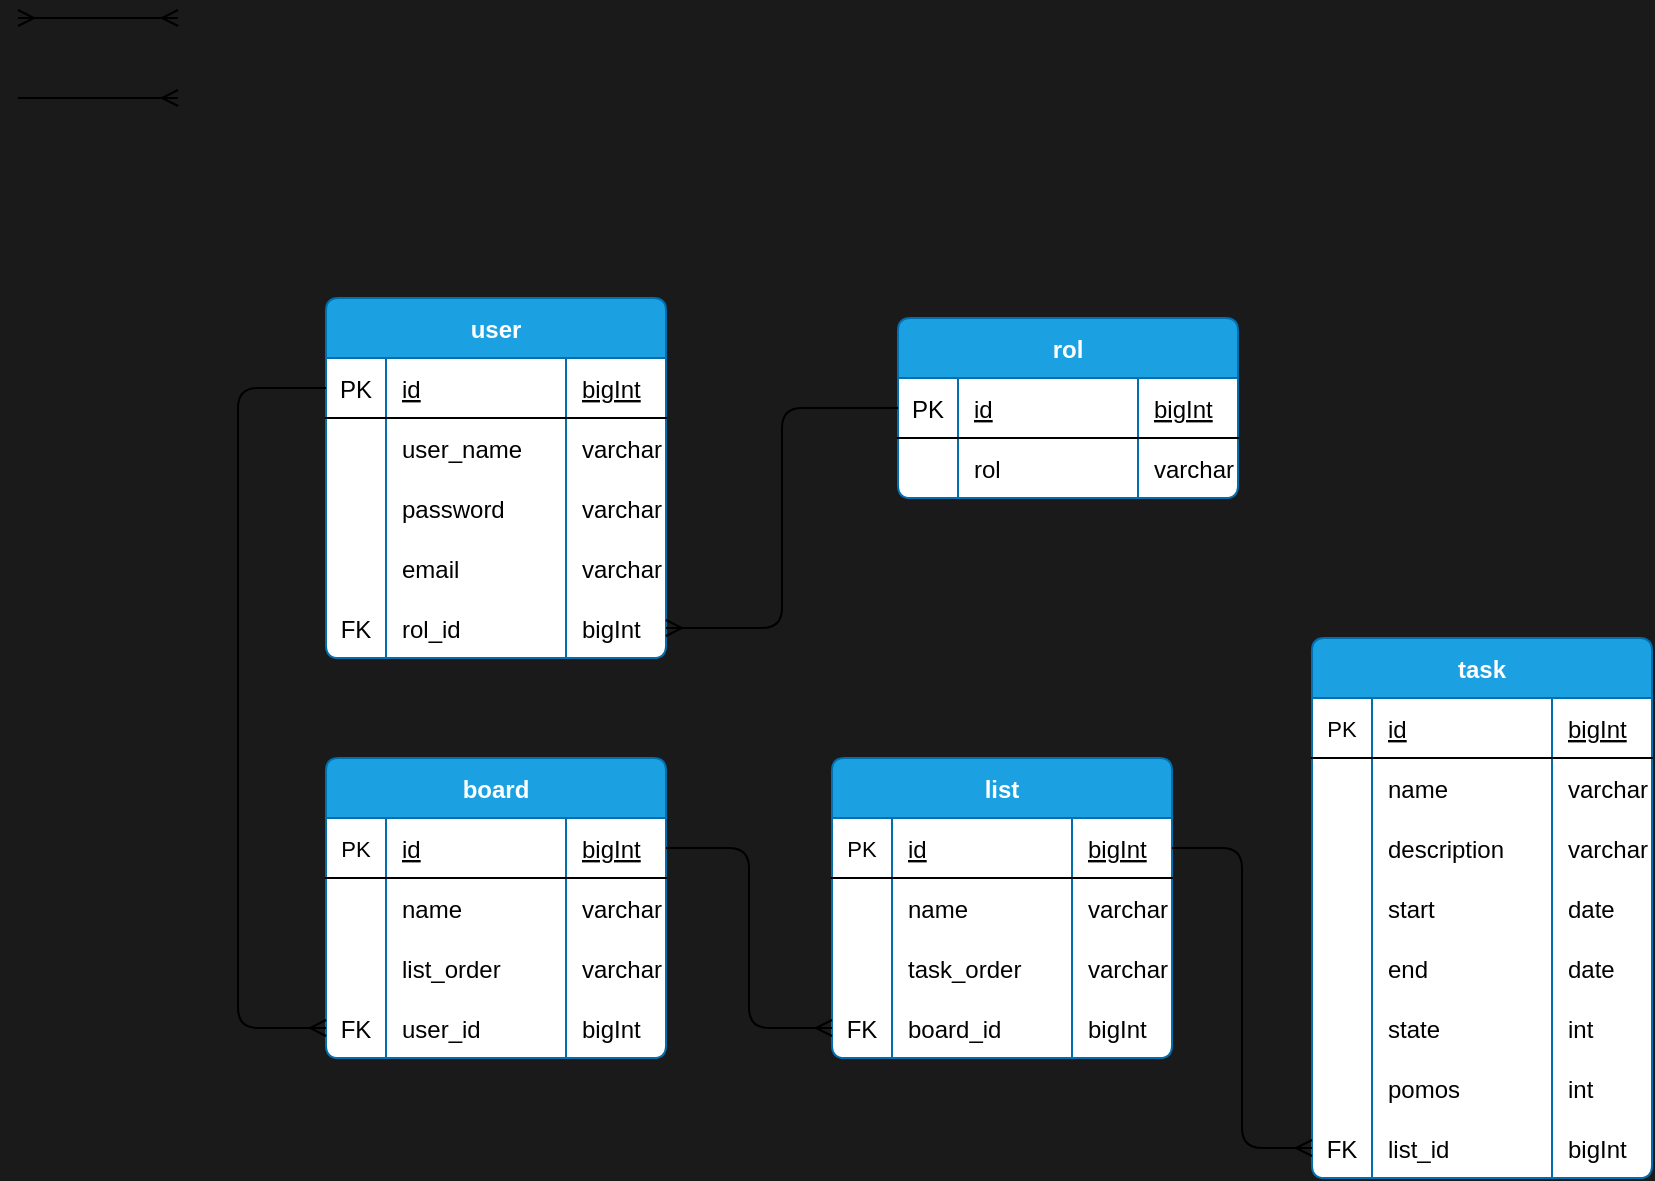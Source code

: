 <mxfile version="20.8.13" type="github">
  <diagram name="Página-1" id="iD2xZA0u_PFf4Vz4EkAc">
    <mxGraphModel dx="1534" dy="1151" grid="1" gridSize="10" guides="1" tooltips="1" connect="1" arrows="1" fold="1" page="0" pageScale="1" pageWidth="827" pageHeight="1169" background="#1A1A1A" math="0" shadow="0">
      <root>
        <mxCell id="0" />
        <mxCell id="1" parent="0" />
        <mxCell id="6-Eg_pJCPm98S6tUfH_D-1" value="user" style="shape=table;startSize=30;container=1;collapsible=1;childLayout=tableLayout;fixedRows=1;rowLines=0;fontStyle=1;align=center;resizeLast=1;rounded=1;fillColor=#1ba1e2;fontColor=#ffffff;strokeColor=#006EAF;swimlaneFillColor=default;arcSize=7;fontSize=12;" vertex="1" parent="1">
          <mxGeometry x="127" y="23" width="170" height="180" as="geometry">
            <mxRectangle x="160" y="150" width="70" height="30" as="alternateBounds" />
          </mxGeometry>
        </mxCell>
        <mxCell id="6-Eg_pJCPm98S6tUfH_D-2" value="" style="shape=tableRow;horizontal=0;startSize=0;swimlaneHead=0;swimlaneBody=0;fillColor=none;collapsible=0;dropTarget=0;points=[[0,0.5],[1,0.5]];portConstraint=eastwest;top=0;left=0;right=0;bottom=1;fontSize=12;" vertex="1" parent="6-Eg_pJCPm98S6tUfH_D-1">
          <mxGeometry y="30" width="170" height="30" as="geometry" />
        </mxCell>
        <mxCell id="6-Eg_pJCPm98S6tUfH_D-3" value="PK" style="shape=partialRectangle;connectable=0;fillColor=none;top=0;left=0;bottom=0;right=0;fontStyle=0;overflow=hidden;" vertex="1" parent="6-Eg_pJCPm98S6tUfH_D-2">
          <mxGeometry width="30" height="30" as="geometry">
            <mxRectangle width="30" height="30" as="alternateBounds" />
          </mxGeometry>
        </mxCell>
        <mxCell id="6-Eg_pJCPm98S6tUfH_D-4" value="id" style="shape=partialRectangle;connectable=0;fillColor=none;top=0;left=0;bottom=0;right=0;align=left;spacingLeft=6;fontStyle=4;overflow=hidden;" vertex="1" parent="6-Eg_pJCPm98S6tUfH_D-2">
          <mxGeometry x="30" width="90" height="30" as="geometry">
            <mxRectangle width="90" height="30" as="alternateBounds" />
          </mxGeometry>
        </mxCell>
        <mxCell id="6-Eg_pJCPm98S6tUfH_D-5" value="bigInt" style="shape=partialRectangle;connectable=0;fillColor=none;top=0;left=0;bottom=0;right=0;align=left;spacingLeft=6;fontStyle=4;overflow=hidden;fontSize=12;" vertex="1" parent="6-Eg_pJCPm98S6tUfH_D-2">
          <mxGeometry x="120" width="50" height="30" as="geometry">
            <mxRectangle width="50" height="30" as="alternateBounds" />
          </mxGeometry>
        </mxCell>
        <mxCell id="6-Eg_pJCPm98S6tUfH_D-6" value="" style="shape=tableRow;horizontal=0;startSize=0;swimlaneHead=0;swimlaneBody=0;fillColor=none;collapsible=0;dropTarget=0;points=[[0,0.5],[1,0.5]];portConstraint=eastwest;top=0;left=0;right=0;bottom=0;" vertex="1" parent="6-Eg_pJCPm98S6tUfH_D-1">
          <mxGeometry y="60" width="170" height="30" as="geometry" />
        </mxCell>
        <mxCell id="6-Eg_pJCPm98S6tUfH_D-7" value="" style="shape=partialRectangle;connectable=0;fillColor=none;top=0;left=0;bottom=0;right=0;editable=1;overflow=hidden;" vertex="1" parent="6-Eg_pJCPm98S6tUfH_D-6">
          <mxGeometry width="30" height="30" as="geometry">
            <mxRectangle width="30" height="30" as="alternateBounds" />
          </mxGeometry>
        </mxCell>
        <mxCell id="6-Eg_pJCPm98S6tUfH_D-8" value="user_name    " style="shape=partialRectangle;connectable=0;fillColor=none;top=0;left=0;bottom=0;right=0;align=left;spacingLeft=6;overflow=hidden;" vertex="1" parent="6-Eg_pJCPm98S6tUfH_D-6">
          <mxGeometry x="30" width="90" height="30" as="geometry">
            <mxRectangle width="90" height="30" as="alternateBounds" />
          </mxGeometry>
        </mxCell>
        <mxCell id="6-Eg_pJCPm98S6tUfH_D-9" value="varchar" style="shape=partialRectangle;connectable=0;fillColor=none;top=0;left=0;bottom=0;right=0;align=left;spacingLeft=6;overflow=hidden;" vertex="1" parent="6-Eg_pJCPm98S6tUfH_D-6">
          <mxGeometry x="120" width="50" height="30" as="geometry">
            <mxRectangle width="50" height="30" as="alternateBounds" />
          </mxGeometry>
        </mxCell>
        <mxCell id="6-Eg_pJCPm98S6tUfH_D-10" value="" style="shape=tableRow;horizontal=0;startSize=0;swimlaneHead=0;swimlaneBody=0;fillColor=none;collapsible=0;dropTarget=0;points=[[0,0.5],[1,0.5]];portConstraint=eastwest;top=0;left=0;right=0;bottom=0;" vertex="1" parent="6-Eg_pJCPm98S6tUfH_D-1">
          <mxGeometry y="90" width="170" height="30" as="geometry" />
        </mxCell>
        <mxCell id="6-Eg_pJCPm98S6tUfH_D-11" value="" style="shape=partialRectangle;connectable=0;fillColor=none;top=0;left=0;bottom=0;right=0;editable=1;overflow=hidden;" vertex="1" parent="6-Eg_pJCPm98S6tUfH_D-10">
          <mxGeometry width="30" height="30" as="geometry">
            <mxRectangle width="30" height="30" as="alternateBounds" />
          </mxGeometry>
        </mxCell>
        <mxCell id="6-Eg_pJCPm98S6tUfH_D-12" value="password" style="shape=partialRectangle;connectable=0;fillColor=none;top=0;left=0;bottom=0;right=0;align=left;spacingLeft=6;overflow=hidden;" vertex="1" parent="6-Eg_pJCPm98S6tUfH_D-10">
          <mxGeometry x="30" width="90" height="30" as="geometry">
            <mxRectangle width="90" height="30" as="alternateBounds" />
          </mxGeometry>
        </mxCell>
        <mxCell id="6-Eg_pJCPm98S6tUfH_D-13" value="varchar" style="shape=partialRectangle;connectable=0;fillColor=none;top=0;left=0;bottom=0;right=0;align=left;spacingLeft=6;overflow=hidden;" vertex="1" parent="6-Eg_pJCPm98S6tUfH_D-10">
          <mxGeometry x="120" width="50" height="30" as="geometry">
            <mxRectangle width="50" height="30" as="alternateBounds" />
          </mxGeometry>
        </mxCell>
        <mxCell id="6-Eg_pJCPm98S6tUfH_D-14" style="shape=tableRow;horizontal=0;startSize=0;swimlaneHead=0;swimlaneBody=0;fillColor=none;collapsible=0;dropTarget=0;points=[[0,0.5],[1,0.5]];portConstraint=eastwest;top=0;left=0;right=0;bottom=0;" vertex="1" parent="6-Eg_pJCPm98S6tUfH_D-1">
          <mxGeometry y="120" width="170" height="30" as="geometry" />
        </mxCell>
        <mxCell id="6-Eg_pJCPm98S6tUfH_D-15" style="shape=partialRectangle;connectable=0;fillColor=none;top=0;left=0;bottom=0;right=0;editable=1;overflow=hidden;" vertex="1" parent="6-Eg_pJCPm98S6tUfH_D-14">
          <mxGeometry width="30" height="30" as="geometry">
            <mxRectangle width="30" height="30" as="alternateBounds" />
          </mxGeometry>
        </mxCell>
        <mxCell id="6-Eg_pJCPm98S6tUfH_D-16" value="email        " style="shape=partialRectangle;connectable=0;fillColor=none;top=0;left=0;bottom=0;right=0;align=left;spacingLeft=6;overflow=hidden;" vertex="1" parent="6-Eg_pJCPm98S6tUfH_D-14">
          <mxGeometry x="30" width="90" height="30" as="geometry">
            <mxRectangle width="90" height="30" as="alternateBounds" />
          </mxGeometry>
        </mxCell>
        <mxCell id="6-Eg_pJCPm98S6tUfH_D-17" value="varchar" style="shape=partialRectangle;connectable=0;fillColor=none;top=0;left=0;bottom=0;right=0;align=left;spacingLeft=6;overflow=hidden;" vertex="1" parent="6-Eg_pJCPm98S6tUfH_D-14">
          <mxGeometry x="120" width="50" height="30" as="geometry">
            <mxRectangle width="50" height="30" as="alternateBounds" />
          </mxGeometry>
        </mxCell>
        <mxCell id="6-Eg_pJCPm98S6tUfH_D-18" style="shape=tableRow;horizontal=0;startSize=0;swimlaneHead=0;swimlaneBody=0;fillColor=none;collapsible=0;dropTarget=0;points=[[0,0.5],[1,0.5]];portConstraint=eastwest;top=0;left=0;right=0;bottom=0;" vertex="1" parent="6-Eg_pJCPm98S6tUfH_D-1">
          <mxGeometry y="150" width="170" height="30" as="geometry" />
        </mxCell>
        <mxCell id="6-Eg_pJCPm98S6tUfH_D-19" value="FK" style="shape=partialRectangle;connectable=0;fillColor=none;top=0;left=0;bottom=0;right=0;editable=1;overflow=hidden;" vertex="1" parent="6-Eg_pJCPm98S6tUfH_D-18">
          <mxGeometry width="30" height="30" as="geometry">
            <mxRectangle width="30" height="30" as="alternateBounds" />
          </mxGeometry>
        </mxCell>
        <mxCell id="6-Eg_pJCPm98S6tUfH_D-20" value="rol_id" style="shape=partialRectangle;connectable=0;fillColor=none;top=0;left=0;bottom=0;right=0;align=left;spacingLeft=6;overflow=hidden;" vertex="1" parent="6-Eg_pJCPm98S6tUfH_D-18">
          <mxGeometry x="30" width="90" height="30" as="geometry">
            <mxRectangle width="90" height="30" as="alternateBounds" />
          </mxGeometry>
        </mxCell>
        <mxCell id="6-Eg_pJCPm98S6tUfH_D-21" value="bigInt" style="shape=partialRectangle;connectable=0;fillColor=none;top=0;left=0;bottom=0;right=0;align=left;spacingLeft=6;overflow=hidden;" vertex="1" parent="6-Eg_pJCPm98S6tUfH_D-18">
          <mxGeometry x="120" width="50" height="30" as="geometry">
            <mxRectangle width="50" height="30" as="alternateBounds" />
          </mxGeometry>
        </mxCell>
        <mxCell id="6-Eg_pJCPm98S6tUfH_D-22" value="rol" style="shape=table;startSize=30;container=1;collapsible=1;childLayout=tableLayout;fixedRows=1;rowLines=0;fontStyle=1;align=center;resizeLast=1;rounded=1;fillColor=#1ba1e2;fontColor=#ffffff;strokeColor=#006EAF;swimlaneFillColor=default;arcSize=7;fontSize=12;" vertex="1" parent="1">
          <mxGeometry x="413" y="33" width="170" height="90" as="geometry">
            <mxRectangle x="160" y="150" width="70" height="30" as="alternateBounds" />
          </mxGeometry>
        </mxCell>
        <mxCell id="6-Eg_pJCPm98S6tUfH_D-23" value="" style="shape=tableRow;horizontal=0;startSize=0;swimlaneHead=0;swimlaneBody=0;fillColor=none;collapsible=0;dropTarget=0;points=[[0,0.5],[1,0.5]];portConstraint=eastwest;top=0;left=0;right=0;bottom=1;fontSize=12;" vertex="1" parent="6-Eg_pJCPm98S6tUfH_D-22">
          <mxGeometry y="30" width="170" height="30" as="geometry" />
        </mxCell>
        <mxCell id="6-Eg_pJCPm98S6tUfH_D-24" value="PK" style="shape=partialRectangle;connectable=0;fillColor=none;top=0;left=0;bottom=0;right=0;fontStyle=0;overflow=hidden;" vertex="1" parent="6-Eg_pJCPm98S6tUfH_D-23">
          <mxGeometry width="30" height="30" as="geometry">
            <mxRectangle width="30" height="30" as="alternateBounds" />
          </mxGeometry>
        </mxCell>
        <mxCell id="6-Eg_pJCPm98S6tUfH_D-25" value="id" style="shape=partialRectangle;connectable=0;fillColor=none;top=0;left=0;bottom=0;right=0;align=left;spacingLeft=6;fontStyle=4;overflow=hidden;" vertex="1" parent="6-Eg_pJCPm98S6tUfH_D-23">
          <mxGeometry x="30" width="90" height="30" as="geometry">
            <mxRectangle width="90" height="30" as="alternateBounds" />
          </mxGeometry>
        </mxCell>
        <mxCell id="6-Eg_pJCPm98S6tUfH_D-26" value="bigInt" style="shape=partialRectangle;connectable=0;fillColor=none;top=0;left=0;bottom=0;right=0;align=left;spacingLeft=6;fontStyle=4;overflow=hidden;fontSize=12;" vertex="1" parent="6-Eg_pJCPm98S6tUfH_D-23">
          <mxGeometry x="120" width="50" height="30" as="geometry">
            <mxRectangle width="50" height="30" as="alternateBounds" />
          </mxGeometry>
        </mxCell>
        <mxCell id="6-Eg_pJCPm98S6tUfH_D-27" value="" style="shape=tableRow;horizontal=0;startSize=0;swimlaneHead=0;swimlaneBody=0;fillColor=none;collapsible=0;dropTarget=0;points=[[0,0.5],[1,0.5]];portConstraint=eastwest;top=0;left=0;right=0;bottom=0;" vertex="1" parent="6-Eg_pJCPm98S6tUfH_D-22">
          <mxGeometry y="60" width="170" height="30" as="geometry" />
        </mxCell>
        <mxCell id="6-Eg_pJCPm98S6tUfH_D-28" value="" style="shape=partialRectangle;connectable=0;fillColor=none;top=0;left=0;bottom=0;right=0;editable=1;overflow=hidden;" vertex="1" parent="6-Eg_pJCPm98S6tUfH_D-27">
          <mxGeometry width="30" height="30" as="geometry">
            <mxRectangle width="30" height="30" as="alternateBounds" />
          </mxGeometry>
        </mxCell>
        <mxCell id="6-Eg_pJCPm98S6tUfH_D-29" value="rol" style="shape=partialRectangle;connectable=0;fillColor=none;top=0;left=0;bottom=0;right=0;align=left;spacingLeft=6;overflow=hidden;" vertex="1" parent="6-Eg_pJCPm98S6tUfH_D-27">
          <mxGeometry x="30" width="90" height="30" as="geometry">
            <mxRectangle width="90" height="30" as="alternateBounds" />
          </mxGeometry>
        </mxCell>
        <mxCell id="6-Eg_pJCPm98S6tUfH_D-30" value="varchar" style="shape=partialRectangle;connectable=0;fillColor=none;top=0;left=0;bottom=0;right=0;align=left;spacingLeft=6;overflow=hidden;" vertex="1" parent="6-Eg_pJCPm98S6tUfH_D-27">
          <mxGeometry x="120" width="50" height="30" as="geometry">
            <mxRectangle width="50" height="30" as="alternateBounds" />
          </mxGeometry>
        </mxCell>
        <mxCell id="6-Eg_pJCPm98S6tUfH_D-31" value="" style="fontSize=12;html=1;endArrow=ERmany;edgeStyle=orthogonalEdgeStyle;rounded=1;" edge="1" parent="1">
          <mxGeometry width="100" height="100" relative="1" as="geometry">
            <mxPoint x="-27" y="-77" as="sourcePoint" />
            <mxPoint x="53" y="-77" as="targetPoint" />
          </mxGeometry>
        </mxCell>
        <mxCell id="6-Eg_pJCPm98S6tUfH_D-32" value="" style="edgeStyle=orthogonalEdgeStyle;fontSize=12;html=1;endArrow=ERmany;startArrow=ERmany;rounded=1;" edge="1" parent="1">
          <mxGeometry width="100" height="100" relative="1" as="geometry">
            <mxPoint x="-27" y="-117" as="sourcePoint" />
            <mxPoint x="53" y="-117" as="targetPoint" />
          </mxGeometry>
        </mxCell>
        <mxCell id="6-Eg_pJCPm98S6tUfH_D-33" value="" style="fontSize=12;html=1;endArrow=ERmany;rounded=1;edgeStyle=orthogonalEdgeStyle;entryX=1;entryY=0.5;entryDx=0;entryDy=0;exitX=0;exitY=0.5;exitDx=0;exitDy=0;" edge="1" parent="1" source="6-Eg_pJCPm98S6tUfH_D-23" target="6-Eg_pJCPm98S6tUfH_D-18">
          <mxGeometry width="100" height="100" relative="1" as="geometry">
            <mxPoint x="357" y="253" as="sourcePoint" />
            <mxPoint x="437" y="173" as="targetPoint" />
          </mxGeometry>
        </mxCell>
        <mxCell id="6-Eg_pJCPm98S6tUfH_D-34" value="board" style="shape=table;startSize=30;container=1;collapsible=1;childLayout=tableLayout;fixedRows=1;rowLines=0;fontStyle=1;align=center;resizeLast=1;rounded=1;fillColor=#1ba1e2;fontColor=#ffffff;strokeColor=#006EAF;swimlaneFillColor=default;arcSize=7;fontSize=12;" vertex="1" parent="1">
          <mxGeometry x="127" y="253" width="170" height="150" as="geometry">
            <mxRectangle x="160" y="150" width="70" height="30" as="alternateBounds" />
          </mxGeometry>
        </mxCell>
        <mxCell id="6-Eg_pJCPm98S6tUfH_D-35" value="" style="shape=tableRow;horizontal=0;startSize=0;swimlaneHead=0;swimlaneBody=0;fillColor=none;collapsible=0;dropTarget=0;points=[[0,0.5],[1,0.5]];portConstraint=eastwest;top=0;left=0;right=0;bottom=1;fontSize=12;" vertex="1" parent="6-Eg_pJCPm98S6tUfH_D-34">
          <mxGeometry y="30" width="170" height="30" as="geometry" />
        </mxCell>
        <mxCell id="6-Eg_pJCPm98S6tUfH_D-36" value="PK" style="shape=partialRectangle;connectable=0;fillColor=none;top=0;left=0;bottom=0;right=0;fontStyle=0;overflow=hidden;fontSize=11;" vertex="1" parent="6-Eg_pJCPm98S6tUfH_D-35">
          <mxGeometry width="30" height="30" as="geometry">
            <mxRectangle width="30" height="30" as="alternateBounds" />
          </mxGeometry>
        </mxCell>
        <mxCell id="6-Eg_pJCPm98S6tUfH_D-37" value="id" style="shape=partialRectangle;connectable=0;fillColor=none;top=0;left=0;bottom=0;right=0;align=left;spacingLeft=6;fontStyle=4;overflow=hidden;" vertex="1" parent="6-Eg_pJCPm98S6tUfH_D-35">
          <mxGeometry x="30" width="90" height="30" as="geometry">
            <mxRectangle width="90" height="30" as="alternateBounds" />
          </mxGeometry>
        </mxCell>
        <mxCell id="6-Eg_pJCPm98S6tUfH_D-38" value="bigInt" style="shape=partialRectangle;connectable=0;fillColor=none;top=0;left=0;bottom=0;right=0;align=left;spacingLeft=6;fontStyle=4;overflow=hidden;fontSize=12;" vertex="1" parent="6-Eg_pJCPm98S6tUfH_D-35">
          <mxGeometry x="120" width="50" height="30" as="geometry">
            <mxRectangle width="50" height="30" as="alternateBounds" />
          </mxGeometry>
        </mxCell>
        <mxCell id="6-Eg_pJCPm98S6tUfH_D-39" value="" style="shape=tableRow;horizontal=0;startSize=0;swimlaneHead=0;swimlaneBody=0;fillColor=none;collapsible=0;dropTarget=0;points=[[0,0.5],[1,0.5]];portConstraint=eastwest;top=0;left=0;right=0;bottom=0;" vertex="1" parent="6-Eg_pJCPm98S6tUfH_D-34">
          <mxGeometry y="60" width="170" height="30" as="geometry" />
        </mxCell>
        <mxCell id="6-Eg_pJCPm98S6tUfH_D-40" value="" style="shape=partialRectangle;connectable=0;fillColor=none;top=0;left=0;bottom=0;right=0;editable=1;overflow=hidden;" vertex="1" parent="6-Eg_pJCPm98S6tUfH_D-39">
          <mxGeometry width="30" height="30" as="geometry">
            <mxRectangle width="30" height="30" as="alternateBounds" />
          </mxGeometry>
        </mxCell>
        <mxCell id="6-Eg_pJCPm98S6tUfH_D-41" value="name    " style="shape=partialRectangle;connectable=0;fillColor=none;top=0;left=0;bottom=0;right=0;align=left;spacingLeft=6;overflow=hidden;" vertex="1" parent="6-Eg_pJCPm98S6tUfH_D-39">
          <mxGeometry x="30" width="90" height="30" as="geometry">
            <mxRectangle width="90" height="30" as="alternateBounds" />
          </mxGeometry>
        </mxCell>
        <mxCell id="6-Eg_pJCPm98S6tUfH_D-42" value="varchar" style="shape=partialRectangle;connectable=0;fillColor=none;top=0;left=0;bottom=0;right=0;align=left;spacingLeft=6;overflow=hidden;" vertex="1" parent="6-Eg_pJCPm98S6tUfH_D-39">
          <mxGeometry x="120" width="50" height="30" as="geometry">
            <mxRectangle width="50" height="30" as="alternateBounds" />
          </mxGeometry>
        </mxCell>
        <mxCell id="6-Eg_pJCPm98S6tUfH_D-43" value="" style="shape=tableRow;horizontal=0;startSize=0;swimlaneHead=0;swimlaneBody=0;fillColor=none;collapsible=0;dropTarget=0;points=[[0,0.5],[1,0.5]];portConstraint=eastwest;top=0;left=0;right=0;bottom=0;" vertex="1" parent="6-Eg_pJCPm98S6tUfH_D-34">
          <mxGeometry y="90" width="170" height="30" as="geometry" />
        </mxCell>
        <mxCell id="6-Eg_pJCPm98S6tUfH_D-44" value="" style="shape=partialRectangle;connectable=0;fillColor=none;top=0;left=0;bottom=0;right=0;editable=1;overflow=hidden;" vertex="1" parent="6-Eg_pJCPm98S6tUfH_D-43">
          <mxGeometry width="30" height="30" as="geometry">
            <mxRectangle width="30" height="30" as="alternateBounds" />
          </mxGeometry>
        </mxCell>
        <mxCell id="6-Eg_pJCPm98S6tUfH_D-45" value="list_order" style="shape=partialRectangle;connectable=0;fillColor=none;top=0;left=0;bottom=0;right=0;align=left;spacingLeft=6;overflow=hidden;" vertex="1" parent="6-Eg_pJCPm98S6tUfH_D-43">
          <mxGeometry x="30" width="90" height="30" as="geometry">
            <mxRectangle width="90" height="30" as="alternateBounds" />
          </mxGeometry>
        </mxCell>
        <mxCell id="6-Eg_pJCPm98S6tUfH_D-46" value="varchar" style="shape=partialRectangle;connectable=0;fillColor=none;top=0;left=0;bottom=0;right=0;align=left;spacingLeft=6;overflow=hidden;" vertex="1" parent="6-Eg_pJCPm98S6tUfH_D-43">
          <mxGeometry x="120" width="50" height="30" as="geometry">
            <mxRectangle width="50" height="30" as="alternateBounds" />
          </mxGeometry>
        </mxCell>
        <mxCell id="6-Eg_pJCPm98S6tUfH_D-47" style="shape=tableRow;horizontal=0;startSize=0;swimlaneHead=0;swimlaneBody=0;fillColor=none;collapsible=0;dropTarget=0;points=[[0,0.5],[1,0.5]];portConstraint=eastwest;top=0;left=0;right=0;bottom=0;" vertex="1" parent="6-Eg_pJCPm98S6tUfH_D-34">
          <mxGeometry y="120" width="170" height="30" as="geometry" />
        </mxCell>
        <mxCell id="6-Eg_pJCPm98S6tUfH_D-48" value="FK" style="shape=partialRectangle;connectable=0;fillColor=none;top=0;left=0;bottom=0;right=0;editable=1;overflow=hidden;" vertex="1" parent="6-Eg_pJCPm98S6tUfH_D-47">
          <mxGeometry width="30" height="30" as="geometry">
            <mxRectangle width="30" height="30" as="alternateBounds" />
          </mxGeometry>
        </mxCell>
        <mxCell id="6-Eg_pJCPm98S6tUfH_D-49" value="user_id" style="shape=partialRectangle;connectable=0;fillColor=none;top=0;left=0;bottom=0;right=0;align=left;spacingLeft=6;overflow=hidden;" vertex="1" parent="6-Eg_pJCPm98S6tUfH_D-47">
          <mxGeometry x="30" width="90" height="30" as="geometry">
            <mxRectangle width="90" height="30" as="alternateBounds" />
          </mxGeometry>
        </mxCell>
        <mxCell id="6-Eg_pJCPm98S6tUfH_D-50" value="bigInt" style="shape=partialRectangle;connectable=0;fillColor=none;top=0;left=0;bottom=0;right=0;align=left;spacingLeft=6;overflow=hidden;" vertex="1" parent="6-Eg_pJCPm98S6tUfH_D-47">
          <mxGeometry x="120" width="50" height="30" as="geometry">
            <mxRectangle width="50" height="30" as="alternateBounds" />
          </mxGeometry>
        </mxCell>
        <mxCell id="6-Eg_pJCPm98S6tUfH_D-51" value="" style="fontSize=12;html=1;endArrow=ERmany;rounded=1;edgeStyle=orthogonalEdgeStyle;entryX=0;entryY=0.5;entryDx=0;entryDy=0;exitX=0;exitY=0.5;exitDx=0;exitDy=0;" edge="1" parent="1" source="6-Eg_pJCPm98S6tUfH_D-2" target="6-Eg_pJCPm98S6tUfH_D-47">
          <mxGeometry width="100" height="100" relative="1" as="geometry">
            <mxPoint x="453" y="273" as="sourcePoint" />
            <mxPoint x="353" y="383" as="targetPoint" />
            <Array as="points">
              <mxPoint x="83" y="68" />
              <mxPoint x="83" y="388" />
            </Array>
          </mxGeometry>
        </mxCell>
        <mxCell id="6-Eg_pJCPm98S6tUfH_D-61" value="list" style="shape=table;startSize=30;container=1;collapsible=1;childLayout=tableLayout;fixedRows=1;rowLines=0;fontStyle=1;align=center;resizeLast=1;rounded=1;fillColor=#1ba1e2;fontColor=#ffffff;strokeColor=#006EAF;swimlaneFillColor=default;arcSize=7;fontSize=12;" vertex="1" parent="1">
          <mxGeometry x="380" y="253" width="170" height="150" as="geometry">
            <mxRectangle x="160" y="150" width="70" height="30" as="alternateBounds" />
          </mxGeometry>
        </mxCell>
        <mxCell id="6-Eg_pJCPm98S6tUfH_D-62" value="" style="shape=tableRow;horizontal=0;startSize=0;swimlaneHead=0;swimlaneBody=0;fillColor=none;collapsible=0;dropTarget=0;points=[[0,0.5],[1,0.5]];portConstraint=eastwest;top=0;left=0;right=0;bottom=1;fontSize=12;" vertex="1" parent="6-Eg_pJCPm98S6tUfH_D-61">
          <mxGeometry y="30" width="170" height="30" as="geometry" />
        </mxCell>
        <mxCell id="6-Eg_pJCPm98S6tUfH_D-63" value="PK" style="shape=partialRectangle;connectable=0;fillColor=none;top=0;left=0;bottom=0;right=0;fontStyle=0;overflow=hidden;fontSize=11;" vertex="1" parent="6-Eg_pJCPm98S6tUfH_D-62">
          <mxGeometry width="30" height="30" as="geometry">
            <mxRectangle width="30" height="30" as="alternateBounds" />
          </mxGeometry>
        </mxCell>
        <mxCell id="6-Eg_pJCPm98S6tUfH_D-64" value="id" style="shape=partialRectangle;connectable=0;fillColor=none;top=0;left=0;bottom=0;right=0;align=left;spacingLeft=6;fontStyle=4;overflow=hidden;" vertex="1" parent="6-Eg_pJCPm98S6tUfH_D-62">
          <mxGeometry x="30" width="90" height="30" as="geometry">
            <mxRectangle width="90" height="30" as="alternateBounds" />
          </mxGeometry>
        </mxCell>
        <mxCell id="6-Eg_pJCPm98S6tUfH_D-65" value="bigInt" style="shape=partialRectangle;connectable=0;fillColor=none;top=0;left=0;bottom=0;right=0;align=left;spacingLeft=6;fontStyle=4;overflow=hidden;fontSize=12;" vertex="1" parent="6-Eg_pJCPm98S6tUfH_D-62">
          <mxGeometry x="120" width="50" height="30" as="geometry">
            <mxRectangle width="50" height="30" as="alternateBounds" />
          </mxGeometry>
        </mxCell>
        <mxCell id="6-Eg_pJCPm98S6tUfH_D-66" value="" style="shape=tableRow;horizontal=0;startSize=0;swimlaneHead=0;swimlaneBody=0;fillColor=none;collapsible=0;dropTarget=0;points=[[0,0.5],[1,0.5]];portConstraint=eastwest;top=0;left=0;right=0;bottom=0;" vertex="1" parent="6-Eg_pJCPm98S6tUfH_D-61">
          <mxGeometry y="60" width="170" height="30" as="geometry" />
        </mxCell>
        <mxCell id="6-Eg_pJCPm98S6tUfH_D-67" value="" style="shape=partialRectangle;connectable=0;fillColor=none;top=0;left=0;bottom=0;right=0;editable=1;overflow=hidden;" vertex="1" parent="6-Eg_pJCPm98S6tUfH_D-66">
          <mxGeometry width="30" height="30" as="geometry">
            <mxRectangle width="30" height="30" as="alternateBounds" />
          </mxGeometry>
        </mxCell>
        <mxCell id="6-Eg_pJCPm98S6tUfH_D-68" value="name    " style="shape=partialRectangle;connectable=0;fillColor=none;top=0;left=0;bottom=0;right=0;align=left;spacingLeft=6;overflow=hidden;" vertex="1" parent="6-Eg_pJCPm98S6tUfH_D-66">
          <mxGeometry x="30" width="90" height="30" as="geometry">
            <mxRectangle width="90" height="30" as="alternateBounds" />
          </mxGeometry>
        </mxCell>
        <mxCell id="6-Eg_pJCPm98S6tUfH_D-69" value="varchar" style="shape=partialRectangle;connectable=0;fillColor=none;top=0;left=0;bottom=0;right=0;align=left;spacingLeft=6;overflow=hidden;" vertex="1" parent="6-Eg_pJCPm98S6tUfH_D-66">
          <mxGeometry x="120" width="50" height="30" as="geometry">
            <mxRectangle width="50" height="30" as="alternateBounds" />
          </mxGeometry>
        </mxCell>
        <mxCell id="6-Eg_pJCPm98S6tUfH_D-70" value="" style="shape=tableRow;horizontal=0;startSize=0;swimlaneHead=0;swimlaneBody=0;fillColor=none;collapsible=0;dropTarget=0;points=[[0,0.5],[1,0.5]];portConstraint=eastwest;top=0;left=0;right=0;bottom=0;" vertex="1" parent="6-Eg_pJCPm98S6tUfH_D-61">
          <mxGeometry y="90" width="170" height="30" as="geometry" />
        </mxCell>
        <mxCell id="6-Eg_pJCPm98S6tUfH_D-71" value="" style="shape=partialRectangle;connectable=0;fillColor=none;top=0;left=0;bottom=0;right=0;editable=1;overflow=hidden;" vertex="1" parent="6-Eg_pJCPm98S6tUfH_D-70">
          <mxGeometry width="30" height="30" as="geometry">
            <mxRectangle width="30" height="30" as="alternateBounds" />
          </mxGeometry>
        </mxCell>
        <mxCell id="6-Eg_pJCPm98S6tUfH_D-72" value="task_order" style="shape=partialRectangle;connectable=0;fillColor=none;top=0;left=0;bottom=0;right=0;align=left;spacingLeft=6;overflow=hidden;" vertex="1" parent="6-Eg_pJCPm98S6tUfH_D-70">
          <mxGeometry x="30" width="90" height="30" as="geometry">
            <mxRectangle width="90" height="30" as="alternateBounds" />
          </mxGeometry>
        </mxCell>
        <mxCell id="6-Eg_pJCPm98S6tUfH_D-73" value="varchar" style="shape=partialRectangle;connectable=0;fillColor=none;top=0;left=0;bottom=0;right=0;align=left;spacingLeft=6;overflow=hidden;" vertex="1" parent="6-Eg_pJCPm98S6tUfH_D-70">
          <mxGeometry x="120" width="50" height="30" as="geometry">
            <mxRectangle width="50" height="30" as="alternateBounds" />
          </mxGeometry>
        </mxCell>
        <mxCell id="6-Eg_pJCPm98S6tUfH_D-74" style="shape=tableRow;horizontal=0;startSize=0;swimlaneHead=0;swimlaneBody=0;fillColor=none;collapsible=0;dropTarget=0;points=[[0,0.5],[1,0.5]];portConstraint=eastwest;top=0;left=0;right=0;bottom=0;" vertex="1" parent="6-Eg_pJCPm98S6tUfH_D-61">
          <mxGeometry y="120" width="170" height="30" as="geometry" />
        </mxCell>
        <mxCell id="6-Eg_pJCPm98S6tUfH_D-75" value="FK" style="shape=partialRectangle;connectable=0;fillColor=none;top=0;left=0;bottom=0;right=0;editable=1;overflow=hidden;" vertex="1" parent="6-Eg_pJCPm98S6tUfH_D-74">
          <mxGeometry width="30" height="30" as="geometry">
            <mxRectangle width="30" height="30" as="alternateBounds" />
          </mxGeometry>
        </mxCell>
        <mxCell id="6-Eg_pJCPm98S6tUfH_D-76" value="board_id" style="shape=partialRectangle;connectable=0;fillColor=none;top=0;left=0;bottom=0;right=0;align=left;spacingLeft=6;overflow=hidden;" vertex="1" parent="6-Eg_pJCPm98S6tUfH_D-74">
          <mxGeometry x="30" width="90" height="30" as="geometry">
            <mxRectangle width="90" height="30" as="alternateBounds" />
          </mxGeometry>
        </mxCell>
        <mxCell id="6-Eg_pJCPm98S6tUfH_D-77" value="bigInt" style="shape=partialRectangle;connectable=0;fillColor=none;top=0;left=0;bottom=0;right=0;align=left;spacingLeft=6;overflow=hidden;" vertex="1" parent="6-Eg_pJCPm98S6tUfH_D-74">
          <mxGeometry x="120" width="50" height="30" as="geometry">
            <mxRectangle width="50" height="30" as="alternateBounds" />
          </mxGeometry>
        </mxCell>
        <mxCell id="6-Eg_pJCPm98S6tUfH_D-105" value="" style="fontSize=12;html=1;endArrow=ERmany;rounded=1;edgeStyle=orthogonalEdgeStyle;entryX=0;entryY=0.5;entryDx=0;entryDy=0;exitX=1;exitY=0.5;exitDx=0;exitDy=0;" edge="1" parent="1" source="6-Eg_pJCPm98S6tUfH_D-35" target="6-Eg_pJCPm98S6tUfH_D-74">
          <mxGeometry width="100" height="100" relative="1" as="geometry">
            <mxPoint x="456" y="440" as="sourcePoint" />
            <mxPoint x="340" y="550" as="targetPoint" />
          </mxGeometry>
        </mxCell>
        <mxCell id="6-Eg_pJCPm98S6tUfH_D-106" value="task" style="shape=table;startSize=30;container=1;collapsible=1;childLayout=tableLayout;fixedRows=1;rowLines=0;fontStyle=1;align=center;resizeLast=1;rounded=1;fillColor=#1ba1e2;fontColor=#ffffff;strokeColor=#006EAF;swimlaneFillColor=default;arcSize=7;fontSize=12;" vertex="1" parent="1">
          <mxGeometry x="620" y="193" width="170" height="270" as="geometry">
            <mxRectangle x="160" y="150" width="70" height="30" as="alternateBounds" />
          </mxGeometry>
        </mxCell>
        <mxCell id="6-Eg_pJCPm98S6tUfH_D-107" value="" style="shape=tableRow;horizontal=0;startSize=0;swimlaneHead=0;swimlaneBody=0;fillColor=none;collapsible=0;dropTarget=0;points=[[0,0.5],[1,0.5]];portConstraint=eastwest;top=0;left=0;right=0;bottom=1;fontSize=12;" vertex="1" parent="6-Eg_pJCPm98S6tUfH_D-106">
          <mxGeometry y="30" width="170" height="30" as="geometry" />
        </mxCell>
        <mxCell id="6-Eg_pJCPm98S6tUfH_D-108" value="PK" style="shape=partialRectangle;connectable=0;fillColor=none;top=0;left=0;bottom=0;right=0;fontStyle=0;overflow=hidden;fontSize=11;" vertex="1" parent="6-Eg_pJCPm98S6tUfH_D-107">
          <mxGeometry width="30" height="30" as="geometry">
            <mxRectangle width="30" height="30" as="alternateBounds" />
          </mxGeometry>
        </mxCell>
        <mxCell id="6-Eg_pJCPm98S6tUfH_D-109" value="id" style="shape=partialRectangle;connectable=0;fillColor=none;top=0;left=0;bottom=0;right=0;align=left;spacingLeft=6;fontStyle=4;overflow=hidden;" vertex="1" parent="6-Eg_pJCPm98S6tUfH_D-107">
          <mxGeometry x="30" width="90" height="30" as="geometry">
            <mxRectangle width="90" height="30" as="alternateBounds" />
          </mxGeometry>
        </mxCell>
        <mxCell id="6-Eg_pJCPm98S6tUfH_D-110" value="bigInt" style="shape=partialRectangle;connectable=0;fillColor=none;top=0;left=0;bottom=0;right=0;align=left;spacingLeft=6;fontStyle=4;overflow=hidden;fontSize=12;" vertex="1" parent="6-Eg_pJCPm98S6tUfH_D-107">
          <mxGeometry x="120" width="50" height="30" as="geometry">
            <mxRectangle width="50" height="30" as="alternateBounds" />
          </mxGeometry>
        </mxCell>
        <mxCell id="6-Eg_pJCPm98S6tUfH_D-111" value="" style="shape=tableRow;horizontal=0;startSize=0;swimlaneHead=0;swimlaneBody=0;fillColor=none;collapsible=0;dropTarget=0;points=[[0,0.5],[1,0.5]];portConstraint=eastwest;top=0;left=0;right=0;bottom=0;" vertex="1" parent="6-Eg_pJCPm98S6tUfH_D-106">
          <mxGeometry y="60" width="170" height="30" as="geometry" />
        </mxCell>
        <mxCell id="6-Eg_pJCPm98S6tUfH_D-112" value="" style="shape=partialRectangle;connectable=0;fillColor=none;top=0;left=0;bottom=0;right=0;editable=1;overflow=hidden;" vertex="1" parent="6-Eg_pJCPm98S6tUfH_D-111">
          <mxGeometry width="30" height="30" as="geometry">
            <mxRectangle width="30" height="30" as="alternateBounds" />
          </mxGeometry>
        </mxCell>
        <mxCell id="6-Eg_pJCPm98S6tUfH_D-113" value="name    " style="shape=partialRectangle;connectable=0;fillColor=none;top=0;left=0;bottom=0;right=0;align=left;spacingLeft=6;overflow=hidden;" vertex="1" parent="6-Eg_pJCPm98S6tUfH_D-111">
          <mxGeometry x="30" width="90" height="30" as="geometry">
            <mxRectangle width="90" height="30" as="alternateBounds" />
          </mxGeometry>
        </mxCell>
        <mxCell id="6-Eg_pJCPm98S6tUfH_D-114" value="varchar" style="shape=partialRectangle;connectable=0;fillColor=none;top=0;left=0;bottom=0;right=0;align=left;spacingLeft=6;overflow=hidden;" vertex="1" parent="6-Eg_pJCPm98S6tUfH_D-111">
          <mxGeometry x="120" width="50" height="30" as="geometry">
            <mxRectangle width="50" height="30" as="alternateBounds" />
          </mxGeometry>
        </mxCell>
        <mxCell id="6-Eg_pJCPm98S6tUfH_D-115" value="" style="shape=tableRow;horizontal=0;startSize=0;swimlaneHead=0;swimlaneBody=0;fillColor=none;collapsible=0;dropTarget=0;points=[[0,0.5],[1,0.5]];portConstraint=eastwest;top=0;left=0;right=0;bottom=0;" vertex="1" parent="6-Eg_pJCPm98S6tUfH_D-106">
          <mxGeometry y="90" width="170" height="30" as="geometry" />
        </mxCell>
        <mxCell id="6-Eg_pJCPm98S6tUfH_D-116" value="" style="shape=partialRectangle;connectable=0;fillColor=none;top=0;left=0;bottom=0;right=0;editable=1;overflow=hidden;" vertex="1" parent="6-Eg_pJCPm98S6tUfH_D-115">
          <mxGeometry width="30" height="30" as="geometry">
            <mxRectangle width="30" height="30" as="alternateBounds" />
          </mxGeometry>
        </mxCell>
        <mxCell id="6-Eg_pJCPm98S6tUfH_D-117" value="description" style="shape=partialRectangle;connectable=0;fillColor=none;top=0;left=0;bottom=0;right=0;align=left;spacingLeft=6;overflow=hidden;" vertex="1" parent="6-Eg_pJCPm98S6tUfH_D-115">
          <mxGeometry x="30" width="90" height="30" as="geometry">
            <mxRectangle width="90" height="30" as="alternateBounds" />
          </mxGeometry>
        </mxCell>
        <mxCell id="6-Eg_pJCPm98S6tUfH_D-118" value="varchar" style="shape=partialRectangle;connectable=0;fillColor=none;top=0;left=0;bottom=0;right=0;align=left;spacingLeft=6;overflow=hidden;" vertex="1" parent="6-Eg_pJCPm98S6tUfH_D-115">
          <mxGeometry x="120" width="50" height="30" as="geometry">
            <mxRectangle width="50" height="30" as="alternateBounds" />
          </mxGeometry>
        </mxCell>
        <mxCell id="6-Eg_pJCPm98S6tUfH_D-123" style="shape=tableRow;horizontal=0;startSize=0;swimlaneHead=0;swimlaneBody=0;fillColor=none;collapsible=0;dropTarget=0;points=[[0,0.5],[1,0.5]];portConstraint=eastwest;top=0;left=0;right=0;bottom=0;" vertex="1" parent="6-Eg_pJCPm98S6tUfH_D-106">
          <mxGeometry y="120" width="170" height="30" as="geometry" />
        </mxCell>
        <mxCell id="6-Eg_pJCPm98S6tUfH_D-124" style="shape=partialRectangle;connectable=0;fillColor=none;top=0;left=0;bottom=0;right=0;editable=1;overflow=hidden;" vertex="1" parent="6-Eg_pJCPm98S6tUfH_D-123">
          <mxGeometry width="30" height="30" as="geometry">
            <mxRectangle width="30" height="30" as="alternateBounds" />
          </mxGeometry>
        </mxCell>
        <mxCell id="6-Eg_pJCPm98S6tUfH_D-125" value="start" style="shape=partialRectangle;connectable=0;fillColor=none;top=0;left=0;bottom=0;right=0;align=left;spacingLeft=6;overflow=hidden;" vertex="1" parent="6-Eg_pJCPm98S6tUfH_D-123">
          <mxGeometry x="30" width="90" height="30" as="geometry">
            <mxRectangle width="90" height="30" as="alternateBounds" />
          </mxGeometry>
        </mxCell>
        <mxCell id="6-Eg_pJCPm98S6tUfH_D-126" value="date" style="shape=partialRectangle;connectable=0;fillColor=none;top=0;left=0;bottom=0;right=0;align=left;spacingLeft=6;overflow=hidden;" vertex="1" parent="6-Eg_pJCPm98S6tUfH_D-123">
          <mxGeometry x="120" width="50" height="30" as="geometry">
            <mxRectangle width="50" height="30" as="alternateBounds" />
          </mxGeometry>
        </mxCell>
        <mxCell id="6-Eg_pJCPm98S6tUfH_D-127" style="shape=tableRow;horizontal=0;startSize=0;swimlaneHead=0;swimlaneBody=0;fillColor=none;collapsible=0;dropTarget=0;points=[[0,0.5],[1,0.5]];portConstraint=eastwest;top=0;left=0;right=0;bottom=0;" vertex="1" parent="6-Eg_pJCPm98S6tUfH_D-106">
          <mxGeometry y="150" width="170" height="30" as="geometry" />
        </mxCell>
        <mxCell id="6-Eg_pJCPm98S6tUfH_D-128" style="shape=partialRectangle;connectable=0;fillColor=none;top=0;left=0;bottom=0;right=0;editable=1;overflow=hidden;" vertex="1" parent="6-Eg_pJCPm98S6tUfH_D-127">
          <mxGeometry width="30" height="30" as="geometry">
            <mxRectangle width="30" height="30" as="alternateBounds" />
          </mxGeometry>
        </mxCell>
        <mxCell id="6-Eg_pJCPm98S6tUfH_D-129" value="end" style="shape=partialRectangle;connectable=0;fillColor=none;top=0;left=0;bottom=0;right=0;align=left;spacingLeft=6;overflow=hidden;" vertex="1" parent="6-Eg_pJCPm98S6tUfH_D-127">
          <mxGeometry x="30" width="90" height="30" as="geometry">
            <mxRectangle width="90" height="30" as="alternateBounds" />
          </mxGeometry>
        </mxCell>
        <mxCell id="6-Eg_pJCPm98S6tUfH_D-130" value="date" style="shape=partialRectangle;connectable=0;fillColor=none;top=0;left=0;bottom=0;right=0;align=left;spacingLeft=6;overflow=hidden;" vertex="1" parent="6-Eg_pJCPm98S6tUfH_D-127">
          <mxGeometry x="120" width="50" height="30" as="geometry">
            <mxRectangle width="50" height="30" as="alternateBounds" />
          </mxGeometry>
        </mxCell>
        <mxCell id="6-Eg_pJCPm98S6tUfH_D-131" style="shape=tableRow;horizontal=0;startSize=0;swimlaneHead=0;swimlaneBody=0;fillColor=none;collapsible=0;dropTarget=0;points=[[0,0.5],[1,0.5]];portConstraint=eastwest;top=0;left=0;right=0;bottom=0;" vertex="1" parent="6-Eg_pJCPm98S6tUfH_D-106">
          <mxGeometry y="180" width="170" height="30" as="geometry" />
        </mxCell>
        <mxCell id="6-Eg_pJCPm98S6tUfH_D-132" style="shape=partialRectangle;connectable=0;fillColor=none;top=0;left=0;bottom=0;right=0;editable=1;overflow=hidden;" vertex="1" parent="6-Eg_pJCPm98S6tUfH_D-131">
          <mxGeometry width="30" height="30" as="geometry">
            <mxRectangle width="30" height="30" as="alternateBounds" />
          </mxGeometry>
        </mxCell>
        <mxCell id="6-Eg_pJCPm98S6tUfH_D-133" value="state" style="shape=partialRectangle;connectable=0;fillColor=none;top=0;left=0;bottom=0;right=0;align=left;spacingLeft=6;overflow=hidden;" vertex="1" parent="6-Eg_pJCPm98S6tUfH_D-131">
          <mxGeometry x="30" width="90" height="30" as="geometry">
            <mxRectangle width="90" height="30" as="alternateBounds" />
          </mxGeometry>
        </mxCell>
        <mxCell id="6-Eg_pJCPm98S6tUfH_D-134" value="int" style="shape=partialRectangle;connectable=0;fillColor=none;top=0;left=0;bottom=0;right=0;align=left;spacingLeft=6;overflow=hidden;" vertex="1" parent="6-Eg_pJCPm98S6tUfH_D-131">
          <mxGeometry x="120" width="50" height="30" as="geometry">
            <mxRectangle width="50" height="30" as="alternateBounds" />
          </mxGeometry>
        </mxCell>
        <mxCell id="6-Eg_pJCPm98S6tUfH_D-135" style="shape=tableRow;horizontal=0;startSize=0;swimlaneHead=0;swimlaneBody=0;fillColor=none;collapsible=0;dropTarget=0;points=[[0,0.5],[1,0.5]];portConstraint=eastwest;top=0;left=0;right=0;bottom=0;" vertex="1" parent="6-Eg_pJCPm98S6tUfH_D-106">
          <mxGeometry y="210" width="170" height="30" as="geometry" />
        </mxCell>
        <mxCell id="6-Eg_pJCPm98S6tUfH_D-136" style="shape=partialRectangle;connectable=0;fillColor=none;top=0;left=0;bottom=0;right=0;editable=1;overflow=hidden;" vertex="1" parent="6-Eg_pJCPm98S6tUfH_D-135">
          <mxGeometry width="30" height="30" as="geometry">
            <mxRectangle width="30" height="30" as="alternateBounds" />
          </mxGeometry>
        </mxCell>
        <mxCell id="6-Eg_pJCPm98S6tUfH_D-137" value="pomos" style="shape=partialRectangle;connectable=0;fillColor=none;top=0;left=0;bottom=0;right=0;align=left;spacingLeft=6;overflow=hidden;" vertex="1" parent="6-Eg_pJCPm98S6tUfH_D-135">
          <mxGeometry x="30" width="90" height="30" as="geometry">
            <mxRectangle width="90" height="30" as="alternateBounds" />
          </mxGeometry>
        </mxCell>
        <mxCell id="6-Eg_pJCPm98S6tUfH_D-138" value="int" style="shape=partialRectangle;connectable=0;fillColor=none;top=0;left=0;bottom=0;right=0;align=left;spacingLeft=6;overflow=hidden;" vertex="1" parent="6-Eg_pJCPm98S6tUfH_D-135">
          <mxGeometry x="120" width="50" height="30" as="geometry">
            <mxRectangle width="50" height="30" as="alternateBounds" />
          </mxGeometry>
        </mxCell>
        <mxCell id="6-Eg_pJCPm98S6tUfH_D-119" style="shape=tableRow;horizontal=0;startSize=0;swimlaneHead=0;swimlaneBody=0;fillColor=none;collapsible=0;dropTarget=0;points=[[0,0.5],[1,0.5]];portConstraint=eastwest;top=0;left=0;right=0;bottom=0;" vertex="1" parent="6-Eg_pJCPm98S6tUfH_D-106">
          <mxGeometry y="240" width="170" height="30" as="geometry" />
        </mxCell>
        <mxCell id="6-Eg_pJCPm98S6tUfH_D-120" value="FK" style="shape=partialRectangle;connectable=0;fillColor=none;top=0;left=0;bottom=0;right=0;editable=1;overflow=hidden;" vertex="1" parent="6-Eg_pJCPm98S6tUfH_D-119">
          <mxGeometry width="30" height="30" as="geometry">
            <mxRectangle width="30" height="30" as="alternateBounds" />
          </mxGeometry>
        </mxCell>
        <mxCell id="6-Eg_pJCPm98S6tUfH_D-121" value="list_id" style="shape=partialRectangle;connectable=0;fillColor=none;top=0;left=0;bottom=0;right=0;align=left;spacingLeft=6;overflow=hidden;" vertex="1" parent="6-Eg_pJCPm98S6tUfH_D-119">
          <mxGeometry x="30" width="90" height="30" as="geometry">
            <mxRectangle width="90" height="30" as="alternateBounds" />
          </mxGeometry>
        </mxCell>
        <mxCell id="6-Eg_pJCPm98S6tUfH_D-122" value="bigInt" style="shape=partialRectangle;connectable=0;fillColor=none;top=0;left=0;bottom=0;right=0;align=left;spacingLeft=6;overflow=hidden;" vertex="1" parent="6-Eg_pJCPm98S6tUfH_D-119">
          <mxGeometry x="120" width="50" height="30" as="geometry">
            <mxRectangle width="50" height="30" as="alternateBounds" />
          </mxGeometry>
        </mxCell>
        <mxCell id="6-Eg_pJCPm98S6tUfH_D-139" value="" style="fontSize=12;html=1;endArrow=ERmany;rounded=1;edgeStyle=orthogonalEdgeStyle;entryX=0;entryY=0.5;entryDx=0;entryDy=0;exitX=1;exitY=0.5;exitDx=0;exitDy=0;" edge="1" parent="1" source="6-Eg_pJCPm98S6tUfH_D-62" target="6-Eg_pJCPm98S6tUfH_D-119">
          <mxGeometry width="100" height="100" relative="1" as="geometry">
            <mxPoint x="307" y="308" as="sourcePoint" />
            <mxPoint x="390" y="398" as="targetPoint" />
          </mxGeometry>
        </mxCell>
      </root>
    </mxGraphModel>
  </diagram>
</mxfile>
